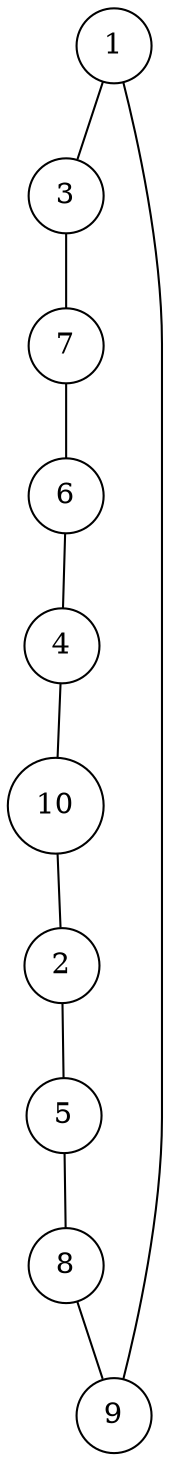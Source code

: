 graph random871030 {
	node [shape=circle fillcolor=white]
	1 [ pos = "4.370172,2.134534!"]
	2 [ pos = "1.440816,0.558489!"]
	3 [ pos = "2.005682,2.700011!"]
	4 [ pos = "0.417609,2.371881!"]
	5 [ pos = "2.177254,1.260217!"]
	6 [ pos = "0.359156,3.388606!"]
	7 [ pos = "0.928982,2.738369!"]
	8 [ pos = "3.730235,1.442519!"]
	9 [ pos = "5.000000,1.221700!"]
	10 [ pos = "1.198922,1.548081!"]

	1 -- 3
	2 -- 5
	3 -- 7
	4 -- 10
	5 -- 8
	6 -- 4
	7 -- 6
	8 -- 9
	9 -- 1
	10 -- 2
}